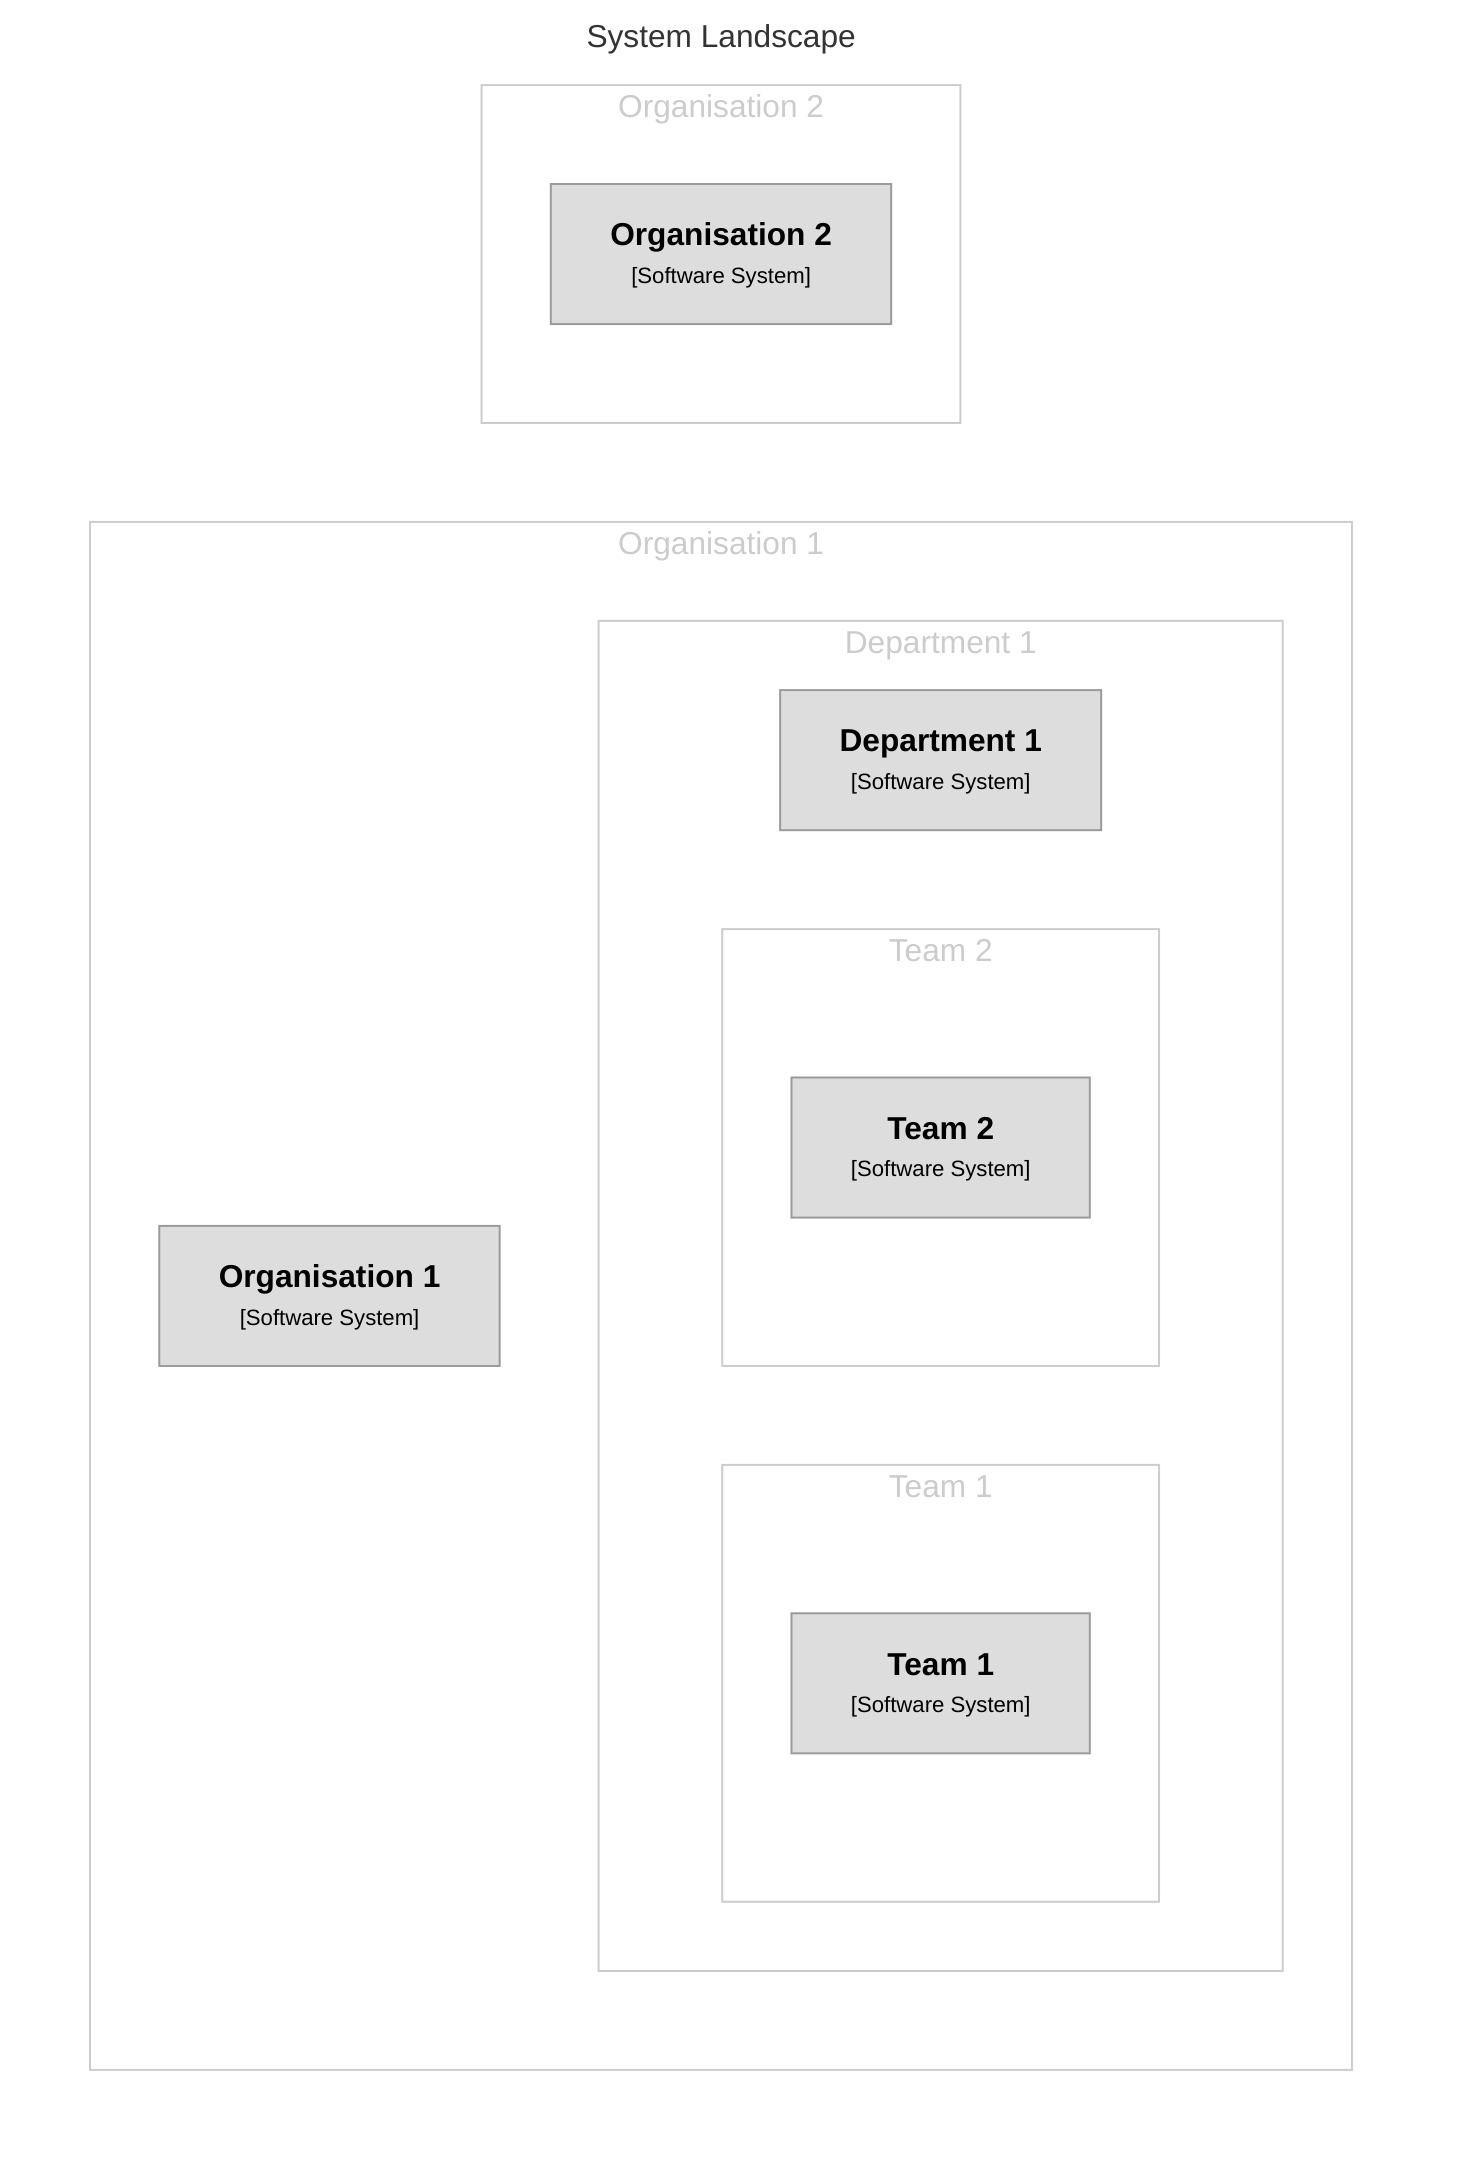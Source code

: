 graph TB
  linkStyle default fill:#ffffff

  subgraph diagram [System Landscape]
    style diagram fill:#ffffff,stroke:#ffffff

    subgraph group1 [Organisation 1]
      style group1 fill:#ffffff,stroke:#cccccc,color:#cccccc

      3["<div style='font-weight: bold'>Organisation 1</div><div style='font-size: 70%; margin-top: 0px'>[Software System]</div>"]
      style 3 fill:#dddddd,stroke:#9a9a9a,color:#000000
        subgraph group2 [Department 1]
          style group2 fill:#ffffff,stroke:#cccccc,color:#cccccc

          5["<div style='font-weight: bold'>Department 1</div><div style='font-size: 70%; margin-top: 0px'>[Software System]</div>"]
          style 5 fill:#dddddd,stroke:#9a9a9a,color:#000000
            subgraph group3 [Team 1]
              style group3 fill:#ffffff,stroke:#cccccc,color:#cccccc

              1["<div style='font-weight: bold'>Team 1</div><div style='font-size: 70%; margin-top: 0px'>[Software System]</div>"]
              style 1 fill:#dddddd,stroke:#9a9a9a,color:#000000
            end

            subgraph group4 [Team 2]
              style group4 fill:#ffffff,stroke:#cccccc,color:#cccccc

              2["<div style='font-weight: bold'>Team 2</div><div style='font-size: 70%; margin-top: 0px'>[Software System]</div>"]
              style 2 fill:#dddddd,stroke:#9a9a9a,color:#000000
            end

        end

    end

    subgraph group5 [Organisation 2]
      style group5 fill:#ffffff,stroke:#cccccc,color:#cccccc

      4["<div style='font-weight: bold'>Organisation 2</div><div style='font-size: 70%; margin-top: 0px'>[Software System]</div>"]
      style 4 fill:#dddddd,stroke:#9a9a9a,color:#000000
    end


  end